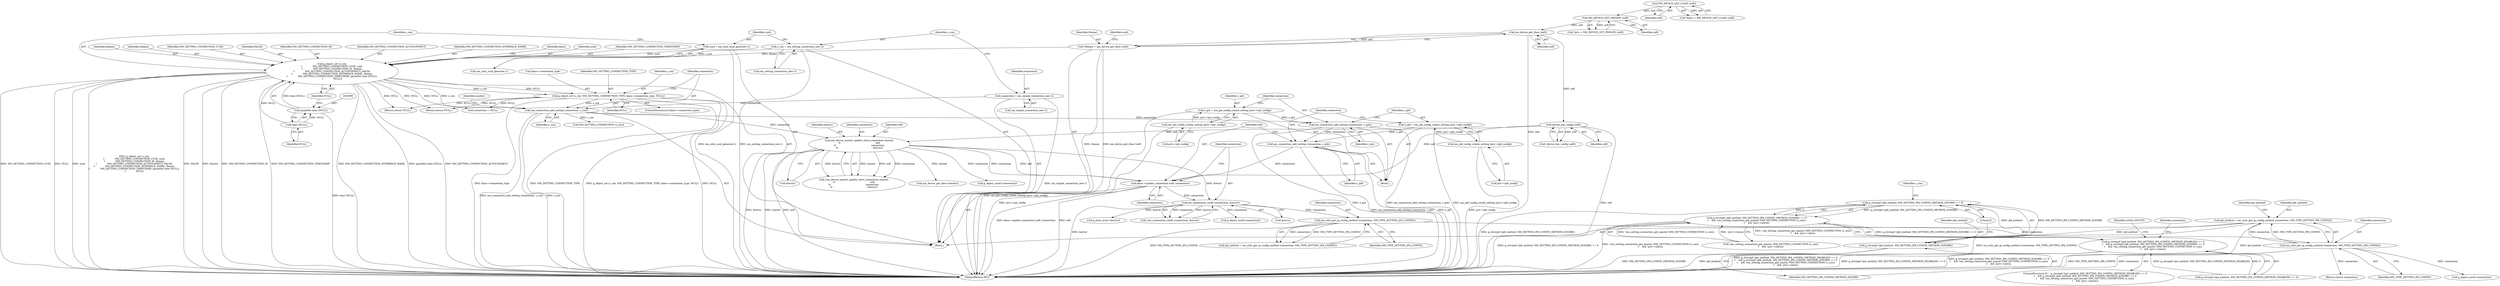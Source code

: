 digraph "0_NetworkManager_d5fc88e573fa58b93034b04d35a2454f5d28cad9@API" {
"1003098" [label="(Call,g_strcmp0 (ip6_method, NM_SETTING_IP6_CONFIG_METHOD_IGNORE) == 0)"];
"1003099" [label="(Call,g_strcmp0 (ip6_method, NM_SETTING_IP6_CONFIG_METHOD_IGNORE))"];
"1003085" [label="(Call,ip6_method = nm_utils_get_ip_config_method (connection, NM_TYPE_SETTING_IP6_CONFIG))"];
"1003087" [label="(Call,nm_utils_get_ip_config_method (connection, NM_TYPE_SETTING_IP6_CONFIG))"];
"1003082" [label="(Call,nm_utils_get_ip_config_method (connection, NM_TYPE_SETTING_IP4_CONFIG))"];
"1003062" [label="(Call,nm_connection_verify (connection, &error))"];
"1003057" [label="(Call,klass->update_connection (self, connection))"];
"1002961" [label="(Call,device_has_config (self))"];
"1002936" [label="(Call,nm_device_get_iface (self))"];
"1002931" [label="(Call,NM_DEVICE_GET_PRIVATE (self))"];
"1002926" [label="(Call,NM_DEVICE_GET_CLASS (self))"];
"1003013" [label="(Call,nm_device_master_update_slave_connection (master,\n\t\t                                               self,\n\t\t                                               connection,\n\t\t                                               &error))"];
"1003005" [label="(Call,nm_connection_add_setting (connection, s_con))"];
"1002969" [label="(Call,connection = nm_simple_connection_new ())"];
"1002978" [label="(Call,g_object_set (s_con,\n\t              NM_SETTING_CONNECTION_UUID, uuid,\n\t              NM_SETTING_CONNECTION_ID, ifname,\n\t              NM_SETTING_CONNECTION_AUTOCONNECT, FALSE,\n\t              NM_SETTING_CONNECTION_INTERFACE_NAME, ifname,\n\t              NM_SETTING_CONNECTION_TIMESTAMP, (guint64) time (NULL),\n\t              NULL))"];
"1002972" [label="(Call,s_con = nm_setting_connection_new ())"];
"1002975" [label="(Call,uuid = nm_utils_uuid_generate ())"];
"1002934" [label="(Call,*ifname = nm_device_get_iface (self))"];
"1002989" [label="(Call,(guint64) time (NULL))"];
"1002991" [label="(Call,time (NULL))"];
"1002998" [label="(Call,g_object_set (s_con, NM_SETTING_CONNECTION_TYPE, klass->connection_type, NULL))"];
"1003054" [label="(Call,nm_connection_add_setting (connection, s_ip6))"];
"1003045" [label="(Call,nm_connection_add_setting (connection, s_ip4))"];
"1003039" [label="(Call,s_ip4 = nm_ip4_config_create_setting (priv->ip4_config))"];
"1003041" [label="(Call,nm_ip4_config_create_setting (priv->ip4_config))"];
"1003048" [label="(Call,s_ip6 = nm_ip6_config_create_setting (priv->ip6_config))"];
"1003050" [label="(Call,nm_ip6_config_create_setting (priv->ip6_config))"];
"1003097" [label="(Call,g_strcmp0 (ip6_method, NM_SETTING_IP6_CONFIG_METHOD_IGNORE) == 0\n\t    && !nm_setting_connection_get_master (NM_SETTING_CONNECTION (s_con))\n\t    && !priv->slaves)"];
"1003091" [label="(Call,g_strcmp0 (ip4_method, NM_SETTING_IP4_CONFIG_METHOD_DISABLED) == 0\n\t    && g_strcmp0 (ip6_method, NM_SETTING_IP6_CONFIG_METHOD_IGNORE) == 0\n\t    && !nm_setting_connection_get_master (NM_SETTING_CONNECTION (s_con))\n\t    && !priv->slaves)"];
"1003061" [label="(Call,!nm_connection_verify (connection, &error))"];
"1003038" [label="(Block,)"];
"1003039" [label="(Call,s_ip4 = nm_ip4_config_create_setting (priv->ip4_config))"];
"1002927" [label="(Identifier,self)"];
"1003101" [label="(Identifier,NM_SETTING_IP6_CONFIG_METHOD_IGNORE)"];
"1003063" [label="(Identifier,connection)"];
"1002981" [label="(Identifier,uuid)"];
"1003089" [label="(Identifier,NM_TYPE_SETTING_IP6_CONFIG)"];
"1003102" [label="(Literal,0)"];
"1003050" [label="(Call,nm_ip6_config_create_setting (priv->ip6_config))"];
"1003005" [label="(Call,nm_connection_add_setting (connection, s_con))"];
"1002961" [label="(Call,device_has_config (self))"];
"1003045" [label="(Call,nm_connection_add_setting (connection, s_ip4))"];
"1003106" [label="(Call,NM_SETTING_CONNECTION (s_con))"];
"1003099" [label="(Call,g_strcmp0 (ip6_method, NM_SETTING_IP6_CONFIG_METHOD_IGNORE))"];
"1003056" [label="(Identifier,s_ip6)"];
"1003048" [label="(Call,s_ip6 = nm_ip6_config_create_setting (priv->ip6_config))"];
"1003114" [label="(Identifier,LOGD_DEVICE)"];
"1002975" [label="(Call,uuid = nm_utils_uuid_generate ())"];
"1003047" [label="(Identifier,s_ip4)"];
"1002998" [label="(Call,g_object_set (s_con, NM_SETTING_CONNECTION_TYPE, klass->connection_type, NULL))"];
"1002931" [label="(Call,NM_DEVICE_GET_PRIVATE (self))"];
"1003097" [label="(Call,g_strcmp0 (ip6_method, NM_SETTING_IP6_CONFIG_METHOD_IGNORE) == 0\n\t    && !nm_setting_connection_get_master (NM_SETTING_CONNECTION (s_con))\n\t    && !priv->slaves)"];
"1002922" [label="(Block,)"];
"1003087" [label="(Call,nm_utils_get_ip_config_method (connection, NM_TYPE_SETTING_IP6_CONFIG))"];
"1002991" [label="(Call,time (NULL))"];
"1003006" [label="(Identifier,connection)"];
"1003023" [label="(Call,nm_device_get_iface (master))"];
"1003090" [label="(ControlStructure,if (   g_strcmp0 (ip4_method, NM_SETTING_IP4_CONFIG_METHOD_DISABLED) == 0\n\t    && g_strcmp0 (ip6_method, NM_SETTING_IP6_CONFIG_METHOD_IGNORE) == 0\n\t    && !nm_setting_connection_get_master (NM_SETTING_CONNECTION (s_con))\n\t    && !priv->slaves))"];
"1002972" [label="(Call,s_con = nm_setting_connection_new ())"];
"1003092" [label="(Call,g_strcmp0 (ip4_method, NM_SETTING_IP4_CONFIG_METHOD_DISABLED) == 0)"];
"1003040" [label="(Identifier,s_ip4)"];
"1002960" [label="(Call,!device_has_config (self))"];
"1002969" [label="(Call,connection = nm_simple_connection_new ())"];
"1002988" [label="(Identifier,NM_SETTING_CONNECTION_TIMESTAMP)"];
"1003088" [label="(Identifier,connection)"];
"1003116" [label="(Call,g_object_unref (connection))"];
"1002994" [label="(ControlStructure,if (klass->connection_type))"];
"1003007" [label="(Identifier,s_con)"];
"1003001" [label="(Call,klass->connection_type)"];
"1003062" [label="(Call,nm_connection_verify (connection, &error))"];
"1003076" [label="(Call,g_object_unref (connection))"];
"1002992" [label="(Identifier,NULL)"];
"1003121" [label="(Return,return connection;)"];
"1002935" [label="(Identifier,ifname)"];
"1002979" [label="(Identifier,s_con)"];
"1002977" [label="(Call,nm_utils_uuid_generate ())"];
"1003083" [label="(Identifier,connection)"];
"1002924" [label="(Call,*klass = NM_DEVICE_GET_CLASS (self))"];
"1002987" [label="(Identifier,ifname)"];
"1003084" [label="(Identifier,NM_TYPE_SETTING_IP4_CONFIG)"];
"1003000" [label="(Identifier,NM_SETTING_CONNECTION_TYPE)"];
"1003098" [label="(Call,g_strcmp0 (ip6_method, NM_SETTING_IP6_CONFIG_METHOD_IGNORE) == 0)"];
"1003057" [label="(Call,klass->update_connection (self, connection))"];
"1003078" [label="(Return,return NULL;)"];
"1003082" [label="(Call,nm_utils_get_ip_config_method (connection, NM_TYPE_SETTING_IP4_CONFIG))"];
"1002976" [label="(Identifier,uuid)"];
"1003064" [label="(Call,&error)"];
"1003058" [label="(Identifier,self)"];
"1002993" [label="(Identifier,NULL)"];
"1003054" [label="(Call,nm_connection_add_setting (connection, s_ip6))"];
"1002937" [label="(Identifier,self)"];
"1003118" [label="(Call,connection = NULL)"];
"1003080" [label="(Call,ip4_method = nm_utils_get_ip_config_method (connection, NM_TYPE_SETTING_IP4_CONFIG))"];
"1003033" [label="(Call,g_object_unref (connection))"];
"1002983" [label="(Identifier,ifname)"];
"1003041" [label="(Call,nm_ip4_config_create_setting (priv->ip4_config))"];
"1003100" [label="(Identifier,ip6_method)"];
"1003103" [label="(Call,!nm_setting_connection_get_master (NM_SETTING_CONNECTION (s_con))\n\t    && !priv->slaves)"];
"1002973" [label="(Identifier,s_con)"];
"1002980" [label="(Identifier,NM_SETTING_CONNECTION_UUID)"];
"1002985" [label="(Identifier,FALSE)"];
"1003085" [label="(Call,ip6_method = nm_utils_get_ip_config_method (connection, NM_TYPE_SETTING_IP6_CONFIG))"];
"1002982" [label="(Identifier,NM_SETTING_CONNECTION_ID)"];
"1003055" [label="(Identifier,connection)"];
"1003107" [label="(Identifier,s_con)"];
"1007368" [label="(MethodReturn,RET)"];
"1002934" [label="(Call,*ifname = nm_device_get_iface (self))"];
"1002984" [label="(Identifier,NM_SETTING_CONNECTION_AUTOCONNECT)"];
"1003016" [label="(Identifier,connection)"];
"1002999" [label="(Identifier,s_con)"];
"1003091" [label="(Call,g_strcmp0 (ip4_method, NM_SETTING_IP4_CONFIG_METHOD_DISABLED) == 0\n\t    && g_strcmp0 (ip6_method, NM_SETTING_IP6_CONFIG_METHOD_IGNORE) == 0\n\t    && !nm_setting_connection_get_master (NM_SETTING_CONNECTION (s_con))\n\t    && !priv->slaves)"];
"1003049" [label="(Identifier,s_ip6)"];
"1002936" [label="(Call,nm_device_get_iface (self))"];
"1003009" [label="(Identifier,master)"];
"1002986" [label="(Identifier,NM_SETTING_CONNECTION_INTERFACE_NAME)"];
"1002978" [label="(Call,g_object_set (s_con,\n\t              NM_SETTING_CONNECTION_UUID, uuid,\n\t              NM_SETTING_CONNECTION_ID, ifname,\n\t              NM_SETTING_CONNECTION_AUTOCONNECT, FALSE,\n\t              NM_SETTING_CONNECTION_INTERFACE_NAME, ifname,\n\t              NM_SETTING_CONNECTION_TIMESTAMP, (guint64) time (NULL),\n\t              NULL))"];
"1003073" [label="(Call,g_clear_error (&error))"];
"1003042" [label="(Call,priv->ip4_config)"];
"1003017" [label="(Call,&error)"];
"1003059" [label="(Identifier,connection)"];
"1002944" [label="(Identifier,uuid)"];
"1003012" [label="(Call,!nm_device_master_update_slave_connection (master,\n\t\t                                               self,\n\t\t                                               connection,\n\t\t                                               &error))"];
"1003046" [label="(Identifier,connection)"];
"1003094" [label="(Identifier,ip4_method)"];
"1003122" [label="(Identifier,connection)"];
"1003004" [label="(Identifier,NULL)"];
"1002929" [label="(Call,*priv = NM_DEVICE_GET_PRIVATE (self))"];
"1003035" [label="(Return,return NULL;)"];
"1002974" [label="(Call,nm_setting_connection_new ())"];
"1002996" [label="(Identifier,klass)"];
"1003086" [label="(Identifier,ip6_method)"];
"1002970" [label="(Identifier,connection)"];
"1002962" [label="(Identifier,self)"];
"1002971" [label="(Call,nm_simple_connection_new ())"];
"1003015" [label="(Identifier,self)"];
"1002926" [label="(Call,NM_DEVICE_GET_CLASS (self))"];
"1002932" [label="(Identifier,self)"];
"1003013" [label="(Call,nm_device_master_update_slave_connection (master,\n\t\t                                               self,\n\t\t                                               connection,\n\t\t                                               &error))"];
"1003014" [label="(Identifier,master)"];
"1003051" [label="(Call,priv->ip6_config)"];
"1002989" [label="(Call,(guint64) time (NULL))"];
"1003098" -> "1003097"  [label="AST: "];
"1003098" -> "1003102"  [label="CFG: "];
"1003099" -> "1003098"  [label="AST: "];
"1003102" -> "1003098"  [label="AST: "];
"1003107" -> "1003098"  [label="CFG: "];
"1003097" -> "1003098"  [label="CFG: "];
"1003098" -> "1007368"  [label="DDG: g_strcmp0 (ip6_method, NM_SETTING_IP6_CONFIG_METHOD_IGNORE)"];
"1003098" -> "1003097"  [label="DDG: g_strcmp0 (ip6_method, NM_SETTING_IP6_CONFIG_METHOD_IGNORE)"];
"1003098" -> "1003097"  [label="DDG: 0"];
"1003099" -> "1003098"  [label="DDG: ip6_method"];
"1003099" -> "1003098"  [label="DDG: NM_SETTING_IP6_CONFIG_METHOD_IGNORE"];
"1003099" -> "1003101"  [label="CFG: "];
"1003100" -> "1003099"  [label="AST: "];
"1003101" -> "1003099"  [label="AST: "];
"1003102" -> "1003099"  [label="CFG: "];
"1003099" -> "1007368"  [label="DDG: NM_SETTING_IP6_CONFIG_METHOD_IGNORE"];
"1003099" -> "1007368"  [label="DDG: ip6_method"];
"1003085" -> "1003099"  [label="DDG: ip6_method"];
"1003085" -> "1002922"  [label="AST: "];
"1003085" -> "1003087"  [label="CFG: "];
"1003086" -> "1003085"  [label="AST: "];
"1003087" -> "1003085"  [label="AST: "];
"1003094" -> "1003085"  [label="CFG: "];
"1003085" -> "1007368"  [label="DDG: nm_utils_get_ip_config_method (connection, NM_TYPE_SETTING_IP6_CONFIG)"];
"1003085" -> "1007368"  [label="DDG: ip6_method"];
"1003087" -> "1003085"  [label="DDG: connection"];
"1003087" -> "1003085"  [label="DDG: NM_TYPE_SETTING_IP6_CONFIG"];
"1003087" -> "1003089"  [label="CFG: "];
"1003088" -> "1003087"  [label="AST: "];
"1003089" -> "1003087"  [label="AST: "];
"1003087" -> "1007368"  [label="DDG: NM_TYPE_SETTING_IP6_CONFIG"];
"1003087" -> "1007368"  [label="DDG: connection"];
"1003082" -> "1003087"  [label="DDG: connection"];
"1003087" -> "1003116"  [label="DDG: connection"];
"1003087" -> "1003121"  [label="DDG: connection"];
"1003082" -> "1003080"  [label="AST: "];
"1003082" -> "1003084"  [label="CFG: "];
"1003083" -> "1003082"  [label="AST: "];
"1003084" -> "1003082"  [label="AST: "];
"1003080" -> "1003082"  [label="CFG: "];
"1003082" -> "1007368"  [label="DDG: NM_TYPE_SETTING_IP4_CONFIG"];
"1003082" -> "1003080"  [label="DDG: connection"];
"1003082" -> "1003080"  [label="DDG: NM_TYPE_SETTING_IP4_CONFIG"];
"1003062" -> "1003082"  [label="DDG: connection"];
"1003062" -> "1003061"  [label="AST: "];
"1003062" -> "1003064"  [label="CFG: "];
"1003063" -> "1003062"  [label="AST: "];
"1003064" -> "1003062"  [label="AST: "];
"1003061" -> "1003062"  [label="CFG: "];
"1003062" -> "1007368"  [label="DDG: &error"];
"1003062" -> "1003061"  [label="DDG: connection"];
"1003062" -> "1003061"  [label="DDG: &error"];
"1003057" -> "1003062"  [label="DDG: connection"];
"1003013" -> "1003062"  [label="DDG: &error"];
"1003062" -> "1003073"  [label="DDG: &error"];
"1003062" -> "1003076"  [label="DDG: connection"];
"1003057" -> "1002922"  [label="AST: "];
"1003057" -> "1003059"  [label="CFG: "];
"1003058" -> "1003057"  [label="AST: "];
"1003059" -> "1003057"  [label="AST: "];
"1003063" -> "1003057"  [label="CFG: "];
"1003057" -> "1007368"  [label="DDG: self"];
"1003057" -> "1007368"  [label="DDG: klass->update_connection (self, connection)"];
"1002961" -> "1003057"  [label="DDG: self"];
"1003013" -> "1003057"  [label="DDG: self"];
"1003013" -> "1003057"  [label="DDG: connection"];
"1003054" -> "1003057"  [label="DDG: connection"];
"1002961" -> "1002960"  [label="AST: "];
"1002961" -> "1002962"  [label="CFG: "];
"1002962" -> "1002961"  [label="AST: "];
"1002960" -> "1002961"  [label="CFG: "];
"1002961" -> "1007368"  [label="DDG: self"];
"1002961" -> "1002960"  [label="DDG: self"];
"1002936" -> "1002961"  [label="DDG: self"];
"1002961" -> "1003013"  [label="DDG: self"];
"1002936" -> "1002934"  [label="AST: "];
"1002936" -> "1002937"  [label="CFG: "];
"1002937" -> "1002936"  [label="AST: "];
"1002934" -> "1002936"  [label="CFG: "];
"1002936" -> "1007368"  [label="DDG: self"];
"1002936" -> "1002934"  [label="DDG: self"];
"1002931" -> "1002936"  [label="DDG: self"];
"1002931" -> "1002929"  [label="AST: "];
"1002931" -> "1002932"  [label="CFG: "];
"1002932" -> "1002931"  [label="AST: "];
"1002929" -> "1002931"  [label="CFG: "];
"1002931" -> "1002929"  [label="DDG: self"];
"1002926" -> "1002931"  [label="DDG: self"];
"1002926" -> "1002924"  [label="AST: "];
"1002926" -> "1002927"  [label="CFG: "];
"1002927" -> "1002926"  [label="AST: "];
"1002924" -> "1002926"  [label="CFG: "];
"1002926" -> "1002924"  [label="DDG: self"];
"1003013" -> "1003012"  [label="AST: "];
"1003013" -> "1003017"  [label="CFG: "];
"1003014" -> "1003013"  [label="AST: "];
"1003015" -> "1003013"  [label="AST: "];
"1003016" -> "1003013"  [label="AST: "];
"1003017" -> "1003013"  [label="AST: "];
"1003012" -> "1003013"  [label="CFG: "];
"1003013" -> "1007368"  [label="DDG: &error"];
"1003013" -> "1007368"  [label="DDG: master"];
"1003013" -> "1007368"  [label="DDG: self"];
"1003013" -> "1003012"  [label="DDG: master"];
"1003013" -> "1003012"  [label="DDG: self"];
"1003013" -> "1003012"  [label="DDG: connection"];
"1003013" -> "1003012"  [label="DDG: &error"];
"1003005" -> "1003013"  [label="DDG: connection"];
"1003013" -> "1003023"  [label="DDG: master"];
"1003013" -> "1003033"  [label="DDG: connection"];
"1003005" -> "1002922"  [label="AST: "];
"1003005" -> "1003007"  [label="CFG: "];
"1003006" -> "1003005"  [label="AST: "];
"1003007" -> "1003005"  [label="AST: "];
"1003009" -> "1003005"  [label="CFG: "];
"1003005" -> "1007368"  [label="DDG: s_con"];
"1003005" -> "1007368"  [label="DDG: nm_connection_add_setting (connection, s_con)"];
"1002969" -> "1003005"  [label="DDG: connection"];
"1002978" -> "1003005"  [label="DDG: s_con"];
"1002998" -> "1003005"  [label="DDG: s_con"];
"1003005" -> "1003045"  [label="DDG: connection"];
"1003005" -> "1003106"  [label="DDG: s_con"];
"1002969" -> "1002922"  [label="AST: "];
"1002969" -> "1002971"  [label="CFG: "];
"1002970" -> "1002969"  [label="AST: "];
"1002971" -> "1002969"  [label="AST: "];
"1002973" -> "1002969"  [label="CFG: "];
"1002969" -> "1007368"  [label="DDG: nm_simple_connection_new ()"];
"1002978" -> "1002922"  [label="AST: "];
"1002978" -> "1002993"  [label="CFG: "];
"1002979" -> "1002978"  [label="AST: "];
"1002980" -> "1002978"  [label="AST: "];
"1002981" -> "1002978"  [label="AST: "];
"1002982" -> "1002978"  [label="AST: "];
"1002983" -> "1002978"  [label="AST: "];
"1002984" -> "1002978"  [label="AST: "];
"1002985" -> "1002978"  [label="AST: "];
"1002986" -> "1002978"  [label="AST: "];
"1002987" -> "1002978"  [label="AST: "];
"1002988" -> "1002978"  [label="AST: "];
"1002989" -> "1002978"  [label="AST: "];
"1002993" -> "1002978"  [label="AST: "];
"1002996" -> "1002978"  [label="CFG: "];
"1002978" -> "1007368"  [label="DDG: NM_SETTING_CONNECTION_UUID"];
"1002978" -> "1007368"  [label="DDG: NULL"];
"1002978" -> "1007368"  [label="DDG: uuid"];
"1002978" -> "1007368"  [label="DDG: g_object_set (s_con,\n\t              NM_SETTING_CONNECTION_UUID, uuid,\n\t              NM_SETTING_CONNECTION_ID, ifname,\n\t              NM_SETTING_CONNECTION_AUTOCONNECT, FALSE,\n\t              NM_SETTING_CONNECTION_INTERFACE_NAME, ifname,\n\t              NM_SETTING_CONNECTION_TIMESTAMP, (guint64) time (NULL),\n\t              NULL)"];
"1002978" -> "1007368"  [label="DDG: FALSE"];
"1002978" -> "1007368"  [label="DDG: ifname"];
"1002978" -> "1007368"  [label="DDG: NM_SETTING_CONNECTION_ID"];
"1002978" -> "1007368"  [label="DDG: NM_SETTING_CONNECTION_TIMESTAMP"];
"1002978" -> "1007368"  [label="DDG: NM_SETTING_CONNECTION_INTERFACE_NAME"];
"1002978" -> "1007368"  [label="DDG: (guint64) time (NULL)"];
"1002978" -> "1007368"  [label="DDG: NM_SETTING_CONNECTION_AUTOCONNECT"];
"1002972" -> "1002978"  [label="DDG: s_con"];
"1002975" -> "1002978"  [label="DDG: uuid"];
"1002934" -> "1002978"  [label="DDG: ifname"];
"1002989" -> "1002978"  [label="DDG: time (NULL)"];
"1002991" -> "1002978"  [label="DDG: NULL"];
"1002978" -> "1002998"  [label="DDG: s_con"];
"1002978" -> "1002998"  [label="DDG: NULL"];
"1002978" -> "1003035"  [label="DDG: NULL"];
"1002978" -> "1003078"  [label="DDG: NULL"];
"1002978" -> "1003118"  [label="DDG: NULL"];
"1002972" -> "1002922"  [label="AST: "];
"1002972" -> "1002974"  [label="CFG: "];
"1002973" -> "1002972"  [label="AST: "];
"1002974" -> "1002972"  [label="AST: "];
"1002976" -> "1002972"  [label="CFG: "];
"1002972" -> "1007368"  [label="DDG: nm_setting_connection_new ()"];
"1002975" -> "1002922"  [label="AST: "];
"1002975" -> "1002977"  [label="CFG: "];
"1002976" -> "1002975"  [label="AST: "];
"1002977" -> "1002975"  [label="AST: "];
"1002979" -> "1002975"  [label="CFG: "];
"1002975" -> "1007368"  [label="DDG: nm_utils_uuid_generate ()"];
"1002934" -> "1002922"  [label="AST: "];
"1002935" -> "1002934"  [label="AST: "];
"1002944" -> "1002934"  [label="CFG: "];
"1002934" -> "1007368"  [label="DDG: ifname"];
"1002934" -> "1007368"  [label="DDG: nm_device_get_iface (self)"];
"1002989" -> "1002991"  [label="CFG: "];
"1002990" -> "1002989"  [label="AST: "];
"1002991" -> "1002989"  [label="AST: "];
"1002993" -> "1002989"  [label="CFG: "];
"1002989" -> "1007368"  [label="DDG: time (NULL)"];
"1002991" -> "1002989"  [label="DDG: NULL"];
"1002991" -> "1002992"  [label="CFG: "];
"1002992" -> "1002991"  [label="AST: "];
"1002998" -> "1002994"  [label="AST: "];
"1002998" -> "1003004"  [label="CFG: "];
"1002999" -> "1002998"  [label="AST: "];
"1003000" -> "1002998"  [label="AST: "];
"1003001" -> "1002998"  [label="AST: "];
"1003004" -> "1002998"  [label="AST: "];
"1003006" -> "1002998"  [label="CFG: "];
"1002998" -> "1007368"  [label="DDG: NM_SETTING_CONNECTION_TYPE"];
"1002998" -> "1007368"  [label="DDG: g_object_set (s_con, NM_SETTING_CONNECTION_TYPE, klass->connection_type, NULL)"];
"1002998" -> "1007368"  [label="DDG: NULL"];
"1002998" -> "1007368"  [label="DDG: klass->connection_type"];
"1002998" -> "1003035"  [label="DDG: NULL"];
"1002998" -> "1003078"  [label="DDG: NULL"];
"1002998" -> "1003118"  [label="DDG: NULL"];
"1003054" -> "1003038"  [label="AST: "];
"1003054" -> "1003056"  [label="CFG: "];
"1003055" -> "1003054"  [label="AST: "];
"1003056" -> "1003054"  [label="AST: "];
"1003058" -> "1003054"  [label="CFG: "];
"1003054" -> "1007368"  [label="DDG: nm_connection_add_setting (connection, s_ip6)"];
"1003054" -> "1007368"  [label="DDG: s_ip6"];
"1003045" -> "1003054"  [label="DDG: connection"];
"1003048" -> "1003054"  [label="DDG: s_ip6"];
"1003045" -> "1003038"  [label="AST: "];
"1003045" -> "1003047"  [label="CFG: "];
"1003046" -> "1003045"  [label="AST: "];
"1003047" -> "1003045"  [label="AST: "];
"1003049" -> "1003045"  [label="CFG: "];
"1003045" -> "1007368"  [label="DDG: s_ip4"];
"1003045" -> "1007368"  [label="DDG: nm_connection_add_setting (connection, s_ip4)"];
"1003039" -> "1003045"  [label="DDG: s_ip4"];
"1003039" -> "1003038"  [label="AST: "];
"1003039" -> "1003041"  [label="CFG: "];
"1003040" -> "1003039"  [label="AST: "];
"1003041" -> "1003039"  [label="AST: "];
"1003046" -> "1003039"  [label="CFG: "];
"1003039" -> "1007368"  [label="DDG: nm_ip4_config_create_setting (priv->ip4_config)"];
"1003041" -> "1003039"  [label="DDG: priv->ip4_config"];
"1003041" -> "1003042"  [label="CFG: "];
"1003042" -> "1003041"  [label="AST: "];
"1003041" -> "1007368"  [label="DDG: priv->ip4_config"];
"1003048" -> "1003038"  [label="AST: "];
"1003048" -> "1003050"  [label="CFG: "];
"1003049" -> "1003048"  [label="AST: "];
"1003050" -> "1003048"  [label="AST: "];
"1003055" -> "1003048"  [label="CFG: "];
"1003048" -> "1007368"  [label="DDG: nm_ip6_config_create_setting (priv->ip6_config)"];
"1003050" -> "1003048"  [label="DDG: priv->ip6_config"];
"1003050" -> "1003051"  [label="CFG: "];
"1003051" -> "1003050"  [label="AST: "];
"1003050" -> "1007368"  [label="DDG: priv->ip6_config"];
"1003097" -> "1003091"  [label="AST: "];
"1003097" -> "1003103"  [label="CFG: "];
"1003103" -> "1003097"  [label="AST: "];
"1003091" -> "1003097"  [label="CFG: "];
"1003097" -> "1007368"  [label="DDG: g_strcmp0 (ip6_method, NM_SETTING_IP6_CONFIG_METHOD_IGNORE) == 0"];
"1003097" -> "1007368"  [label="DDG: !nm_setting_connection_get_master (NM_SETTING_CONNECTION (s_con))\n\t    && !priv->slaves"];
"1003097" -> "1003091"  [label="DDG: g_strcmp0 (ip6_method, NM_SETTING_IP6_CONFIG_METHOD_IGNORE) == 0"];
"1003097" -> "1003091"  [label="DDG: !nm_setting_connection_get_master (NM_SETTING_CONNECTION (s_con))\n\t    && !priv->slaves"];
"1003103" -> "1003097"  [label="DDG: !nm_setting_connection_get_master (NM_SETTING_CONNECTION (s_con))"];
"1003103" -> "1003097"  [label="DDG: !priv->slaves"];
"1003091" -> "1003090"  [label="AST: "];
"1003091" -> "1003092"  [label="CFG: "];
"1003092" -> "1003091"  [label="AST: "];
"1003114" -> "1003091"  [label="CFG: "];
"1003122" -> "1003091"  [label="CFG: "];
"1003091" -> "1007368"  [label="DDG: g_strcmp0 (ip4_method, NM_SETTING_IP4_CONFIG_METHOD_DISABLED) == 0\n\t    && g_strcmp0 (ip6_method, NM_SETTING_IP6_CONFIG_METHOD_IGNORE) == 0\n\t    && !nm_setting_connection_get_master (NM_SETTING_CONNECTION (s_con))\n\t    && !priv->slaves"];
"1003091" -> "1007368"  [label="DDG: g_strcmp0 (ip4_method, NM_SETTING_IP4_CONFIG_METHOD_DISABLED) == 0"];
"1003091" -> "1007368"  [label="DDG: g_strcmp0 (ip6_method, NM_SETTING_IP6_CONFIG_METHOD_IGNORE) == 0\n\t    && !nm_setting_connection_get_master (NM_SETTING_CONNECTION (s_con))\n\t    && !priv->slaves"];
"1003092" -> "1003091"  [label="DDG: g_strcmp0 (ip4_method, NM_SETTING_IP4_CONFIG_METHOD_DISABLED)"];
"1003092" -> "1003091"  [label="DDG: 0"];
}
